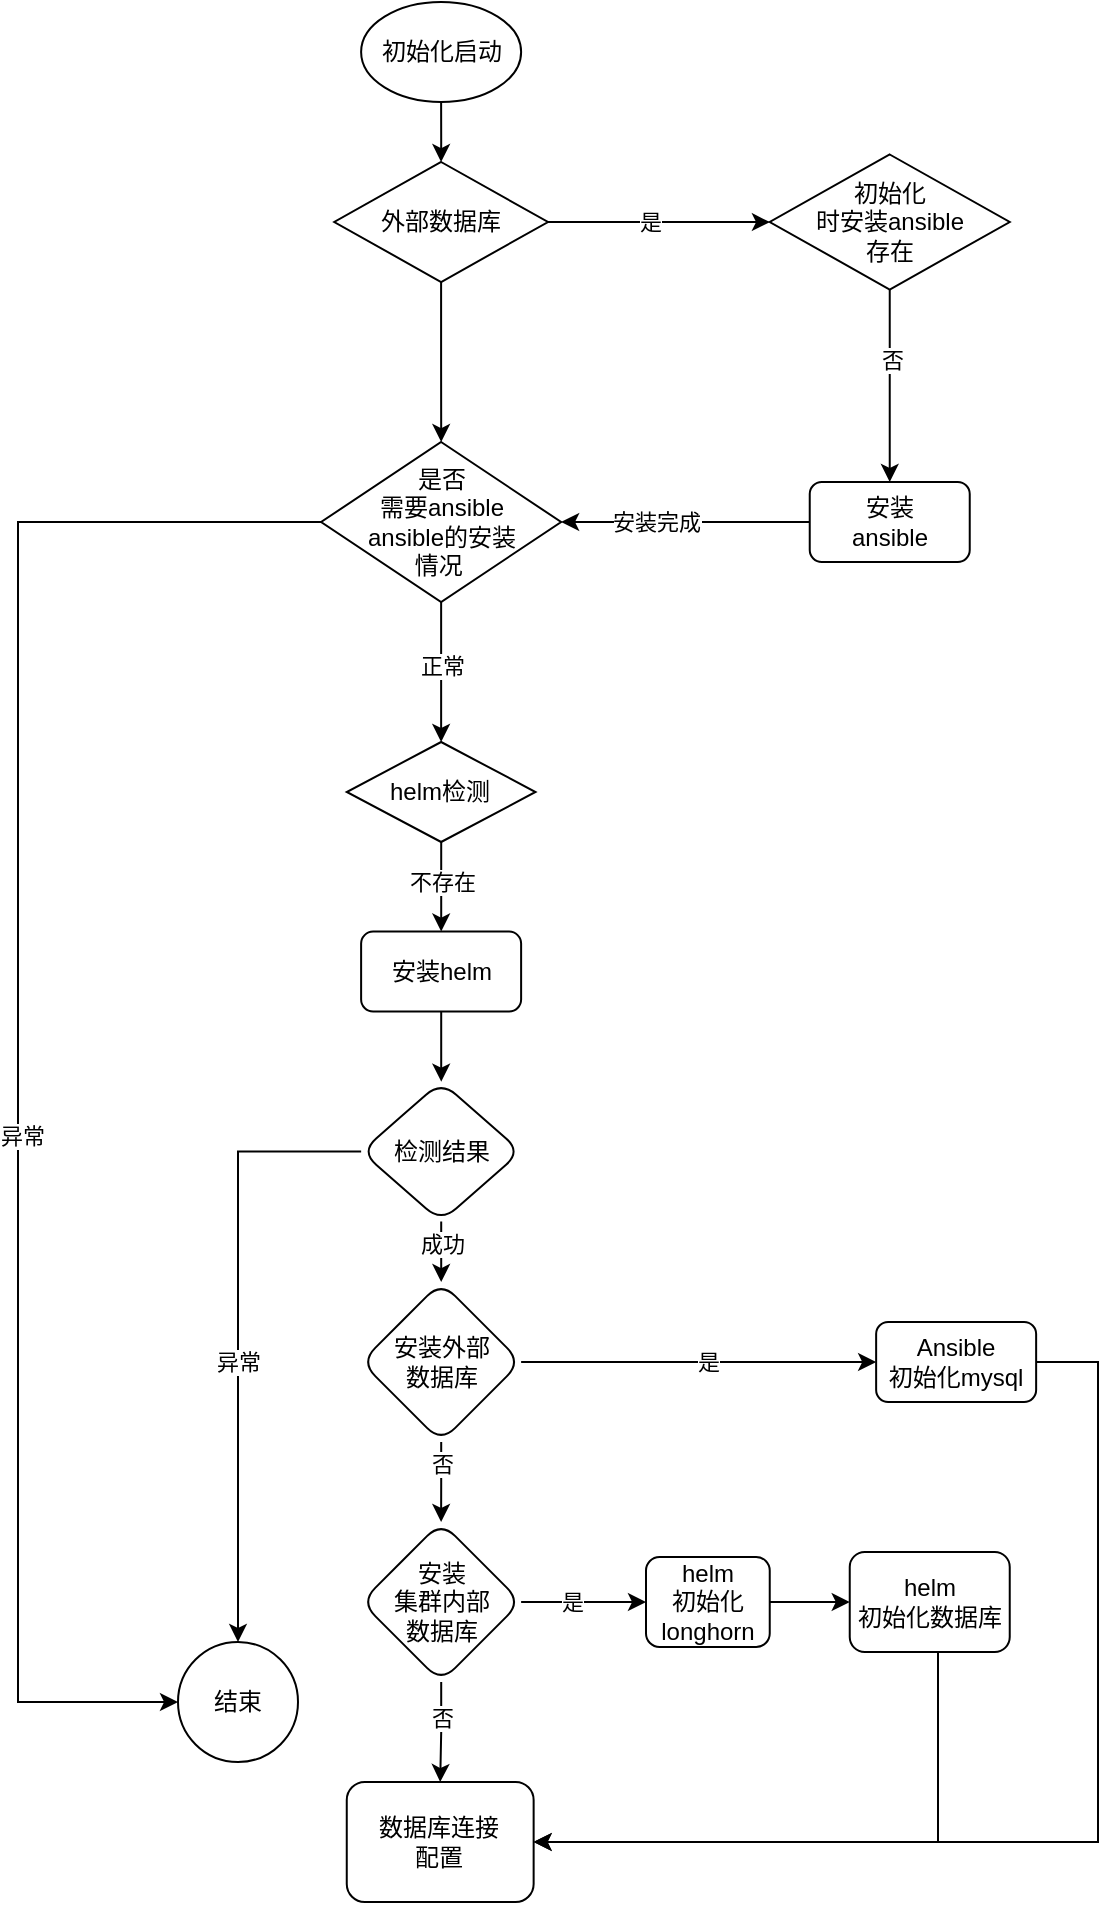 <mxfile version="20.2.7" type="github">
  <diagram id="YNanO80mSoGBEf5pRlkH" name="第 1 页">
    <mxGraphModel dx="782" dy="730" grid="1" gridSize="10" guides="1" tooltips="1" connect="1" arrows="1" fold="1" page="1" pageScale="1" pageWidth="827" pageHeight="1169" math="0" shadow="0">
      <root>
        <mxCell id="0" />
        <mxCell id="1" parent="0" />
        <mxCell id="ACvmPrUbvzh30jpPwEL5-62" value="" style="edgeStyle=orthogonalEdgeStyle;rounded=0;orthogonalLoop=1;jettySize=auto;html=1;" edge="1" parent="1" source="ACvmPrUbvzh30jpPwEL5-2" target="ACvmPrUbvzh30jpPwEL5-39">
          <mxGeometry relative="1" as="geometry" />
        </mxCell>
        <mxCell id="ACvmPrUbvzh30jpPwEL5-2" value="安装helm" style="rounded=1;whiteSpace=wrap;html=1;" vertex="1" parent="1">
          <mxGeometry x="271.56" y="504.79" width="80" height="40" as="geometry" />
        </mxCell>
        <mxCell id="ACvmPrUbvzh30jpPwEL5-50" style="edgeStyle=orthogonalEdgeStyle;rounded=0;orthogonalLoop=1;jettySize=auto;html=1;" edge="1" parent="1" source="ACvmPrUbvzh30jpPwEL5-3" target="ACvmPrUbvzh30jpPwEL5-48">
          <mxGeometry relative="1" as="geometry" />
        </mxCell>
        <mxCell id="ACvmPrUbvzh30jpPwEL5-51" value="安装完成" style="edgeLabel;html=1;align=center;verticalAlign=middle;resizable=0;points=[];" vertex="1" connectable="0" parent="ACvmPrUbvzh30jpPwEL5-50">
          <mxGeometry x="0.91" y="1" relative="1" as="geometry">
            <mxPoint x="41" y="-1" as="offset" />
          </mxGeometry>
        </mxCell>
        <mxCell id="ACvmPrUbvzh30jpPwEL5-3" value="安装&lt;br&gt;ansible" style="rounded=1;whiteSpace=wrap;html=1;" vertex="1" parent="1">
          <mxGeometry x="495.87" y="280" width="80" height="40" as="geometry" />
        </mxCell>
        <mxCell id="ACvmPrUbvzh30jpPwEL5-6" value="" style="edgeStyle=orthogonalEdgeStyle;rounded=0;orthogonalLoop=1;jettySize=auto;html=1;" edge="1" parent="1" source="ACvmPrUbvzh30jpPwEL5-4" target="ACvmPrUbvzh30jpPwEL5-5">
          <mxGeometry relative="1" as="geometry" />
        </mxCell>
        <mxCell id="ACvmPrUbvzh30jpPwEL5-4" value="初始化启动" style="ellipse;whiteSpace=wrap;html=1;" vertex="1" parent="1">
          <mxGeometry x="271.56" y="40" width="80" height="50" as="geometry" />
        </mxCell>
        <mxCell id="ACvmPrUbvzh30jpPwEL5-49" value="" style="edgeStyle=orthogonalEdgeStyle;rounded=0;orthogonalLoop=1;jettySize=auto;html=1;" edge="1" parent="1" source="ACvmPrUbvzh30jpPwEL5-5" target="ACvmPrUbvzh30jpPwEL5-48">
          <mxGeometry relative="1" as="geometry" />
        </mxCell>
        <mxCell id="ACvmPrUbvzh30jpPwEL5-5" value="外部数据库" style="rhombus;whiteSpace=wrap;html=1;" vertex="1" parent="1">
          <mxGeometry x="258.13" y="120" width="106.87" height="60" as="geometry" />
        </mxCell>
        <mxCell id="ACvmPrUbvzh30jpPwEL5-14" value="" style="edgeStyle=orthogonalEdgeStyle;rounded=0;orthogonalLoop=1;jettySize=auto;html=1;exitX=1;exitY=0.5;exitDx=0;exitDy=0;" edge="1" parent="1" source="ACvmPrUbvzh30jpPwEL5-5" target="ACvmPrUbvzh30jpPwEL5-13">
          <mxGeometry relative="1" as="geometry">
            <mxPoint x="498.13" y="150" as="sourcePoint" />
          </mxGeometry>
        </mxCell>
        <mxCell id="ACvmPrUbvzh30jpPwEL5-15" value="是" style="edgeLabel;html=1;align=center;verticalAlign=middle;resizable=0;points=[];" vertex="1" connectable="0" parent="ACvmPrUbvzh30jpPwEL5-14">
          <mxGeometry x="0.827" relative="1" as="geometry">
            <mxPoint x="-51" as="offset" />
          </mxGeometry>
        </mxCell>
        <mxCell id="ACvmPrUbvzh30jpPwEL5-16" value="" style="edgeStyle=orthogonalEdgeStyle;rounded=0;orthogonalLoop=1;jettySize=auto;html=1;" edge="1" parent="1" source="ACvmPrUbvzh30jpPwEL5-13" target="ACvmPrUbvzh30jpPwEL5-3">
          <mxGeometry relative="1" as="geometry" />
        </mxCell>
        <mxCell id="ACvmPrUbvzh30jpPwEL5-80" value="否" style="edgeLabel;html=1;align=center;verticalAlign=middle;resizable=0;points=[];" vertex="1" connectable="0" parent="ACvmPrUbvzh30jpPwEL5-16">
          <mxGeometry x="-0.279" y="1" relative="1" as="geometry">
            <mxPoint as="offset" />
          </mxGeometry>
        </mxCell>
        <mxCell id="ACvmPrUbvzh30jpPwEL5-13" value="初始化&lt;br&gt;时安装ansible&lt;br&gt;存在" style="rhombus;whiteSpace=wrap;html=1;" vertex="1" parent="1">
          <mxGeometry x="475.87" y="116.25" width="120" height="67.5" as="geometry" />
        </mxCell>
        <mxCell id="ACvmPrUbvzh30jpPwEL5-26" value="" style="edgeStyle=orthogonalEdgeStyle;rounded=0;orthogonalLoop=1;jettySize=auto;html=1;" edge="1" parent="1" source="ACvmPrUbvzh30jpPwEL5-23" target="ACvmPrUbvzh30jpPwEL5-2">
          <mxGeometry relative="1" as="geometry" />
        </mxCell>
        <mxCell id="ACvmPrUbvzh30jpPwEL5-27" value="不存在" style="edgeLabel;html=1;align=center;verticalAlign=middle;resizable=0;points=[];" vertex="1" connectable="0" parent="ACvmPrUbvzh30jpPwEL5-26">
          <mxGeometry x="0.746" y="1" relative="1" as="geometry">
            <mxPoint x="-1" y="-19" as="offset" />
          </mxGeometry>
        </mxCell>
        <mxCell id="ACvmPrUbvzh30jpPwEL5-23" value="helm检测" style="rhombus;whiteSpace=wrap;html=1;" vertex="1" parent="1">
          <mxGeometry x="264.38" y="410" width="94.37" height="50" as="geometry" />
        </mxCell>
        <mxCell id="ACvmPrUbvzh30jpPwEL5-63" style="edgeStyle=orthogonalEdgeStyle;rounded=0;orthogonalLoop=1;jettySize=auto;html=1;" edge="1" parent="1" source="ACvmPrUbvzh30jpPwEL5-39" target="ACvmPrUbvzh30jpPwEL5-59">
          <mxGeometry relative="1" as="geometry" />
        </mxCell>
        <mxCell id="ACvmPrUbvzh30jpPwEL5-64" value="异常" style="edgeLabel;html=1;align=center;verticalAlign=middle;resizable=0;points=[];" vertex="1" connectable="0" parent="ACvmPrUbvzh30jpPwEL5-63">
          <mxGeometry x="0.967" y="3" relative="1" as="geometry">
            <mxPoint x="-3" y="-135" as="offset" />
          </mxGeometry>
        </mxCell>
        <mxCell id="ACvmPrUbvzh30jpPwEL5-68" value="" style="edgeStyle=orthogonalEdgeStyle;rounded=0;orthogonalLoop=1;jettySize=auto;html=1;" edge="1" parent="1" source="ACvmPrUbvzh30jpPwEL5-39" target="ACvmPrUbvzh30jpPwEL5-67">
          <mxGeometry relative="1" as="geometry" />
        </mxCell>
        <mxCell id="ACvmPrUbvzh30jpPwEL5-81" value="成功" style="edgeLabel;html=1;align=center;verticalAlign=middle;resizable=0;points=[];" vertex="1" connectable="0" parent="ACvmPrUbvzh30jpPwEL5-68">
          <mxGeometry x="0.777" relative="1" as="geometry">
            <mxPoint y="-14" as="offset" />
          </mxGeometry>
        </mxCell>
        <mxCell id="ACvmPrUbvzh30jpPwEL5-39" value="检测结果" style="rhombus;whiteSpace=wrap;html=1;rounded=1;" vertex="1" parent="1">
          <mxGeometry x="271.56" y="579.79" width="80" height="70" as="geometry" />
        </mxCell>
        <mxCell id="ACvmPrUbvzh30jpPwEL5-52" style="edgeStyle=orthogonalEdgeStyle;rounded=0;orthogonalLoop=1;jettySize=auto;html=1;entryX=0.5;entryY=0;entryDx=0;entryDy=0;" edge="1" parent="1" source="ACvmPrUbvzh30jpPwEL5-48" target="ACvmPrUbvzh30jpPwEL5-23">
          <mxGeometry relative="1" as="geometry" />
        </mxCell>
        <mxCell id="ACvmPrUbvzh30jpPwEL5-58" value="正常" style="edgeLabel;html=1;align=center;verticalAlign=middle;resizable=0;points=[];" vertex="1" connectable="0" parent="ACvmPrUbvzh30jpPwEL5-52">
          <mxGeometry x="-0.105" relative="1" as="geometry">
            <mxPoint as="offset" />
          </mxGeometry>
        </mxCell>
        <mxCell id="ACvmPrUbvzh30jpPwEL5-60" value="" style="edgeStyle=orthogonalEdgeStyle;rounded=0;orthogonalLoop=1;jettySize=auto;html=1;" edge="1" parent="1" source="ACvmPrUbvzh30jpPwEL5-48" target="ACvmPrUbvzh30jpPwEL5-59">
          <mxGeometry relative="1" as="geometry">
            <Array as="points">
              <mxPoint x="100" y="300" />
              <mxPoint x="100" y="890" />
            </Array>
          </mxGeometry>
        </mxCell>
        <mxCell id="ACvmPrUbvzh30jpPwEL5-61" value="异常" style="edgeLabel;html=1;align=center;verticalAlign=middle;resizable=0;points=[];" vertex="1" connectable="0" parent="ACvmPrUbvzh30jpPwEL5-60">
          <mxGeometry x="0.81" relative="1" as="geometry">
            <mxPoint y="-283" as="offset" />
          </mxGeometry>
        </mxCell>
        <mxCell id="ACvmPrUbvzh30jpPwEL5-48" value="是否&lt;br&gt;需要ansible&lt;br&gt;ansible的安装&lt;br&gt;情况&amp;nbsp;" style="rhombus;whiteSpace=wrap;html=1;rounded=0;" vertex="1" parent="1">
          <mxGeometry x="251.56" y="260" width="120" height="80" as="geometry" />
        </mxCell>
        <mxCell id="ACvmPrUbvzh30jpPwEL5-59" value="结束" style="ellipse;whiteSpace=wrap;html=1;rounded=0;" vertex="1" parent="1">
          <mxGeometry x="180" y="860" width="60" height="60" as="geometry" />
        </mxCell>
        <mxCell id="ACvmPrUbvzh30jpPwEL5-70" value="" style="edgeStyle=orthogonalEdgeStyle;rounded=0;orthogonalLoop=1;jettySize=auto;html=1;" edge="1" parent="1" source="ACvmPrUbvzh30jpPwEL5-67" target="ACvmPrUbvzh30jpPwEL5-69">
          <mxGeometry relative="1" as="geometry" />
        </mxCell>
        <mxCell id="ACvmPrUbvzh30jpPwEL5-73" value="是" style="edgeLabel;html=1;align=center;verticalAlign=middle;resizable=0;points=[];" vertex="1" connectable="0" parent="ACvmPrUbvzh30jpPwEL5-70">
          <mxGeometry x="0.882" y="1" relative="1" as="geometry">
            <mxPoint x="-74" y="1" as="offset" />
          </mxGeometry>
        </mxCell>
        <mxCell id="ACvmPrUbvzh30jpPwEL5-72" value="" style="edgeStyle=orthogonalEdgeStyle;rounded=0;orthogonalLoop=1;jettySize=auto;html=1;" edge="1" parent="1" source="ACvmPrUbvzh30jpPwEL5-67">
          <mxGeometry relative="1" as="geometry">
            <mxPoint x="311.56" y="800" as="targetPoint" />
          </mxGeometry>
        </mxCell>
        <mxCell id="ACvmPrUbvzh30jpPwEL5-82" value="否" style="edgeLabel;html=1;align=center;verticalAlign=middle;resizable=0;points=[];" vertex="1" connectable="0" parent="ACvmPrUbvzh30jpPwEL5-72">
          <mxGeometry x="0.72" y="1" relative="1" as="geometry">
            <mxPoint x="-1" y="-24" as="offset" />
          </mxGeometry>
        </mxCell>
        <mxCell id="ACvmPrUbvzh30jpPwEL5-67" value="安装外部&lt;br&gt;数据库" style="rhombus;whiteSpace=wrap;html=1;rounded=1;" vertex="1" parent="1">
          <mxGeometry x="271.56" y="680" width="80" height="80" as="geometry" />
        </mxCell>
        <mxCell id="ACvmPrUbvzh30jpPwEL5-88" style="edgeStyle=orthogonalEdgeStyle;rounded=0;orthogonalLoop=1;jettySize=auto;html=1;entryX=1;entryY=0.5;entryDx=0;entryDy=0;" edge="1" parent="1" source="ACvmPrUbvzh30jpPwEL5-69" target="ACvmPrUbvzh30jpPwEL5-83">
          <mxGeometry relative="1" as="geometry">
            <mxPoint x="660" y="970" as="targetPoint" />
            <Array as="points">
              <mxPoint x="640" y="720" />
              <mxPoint x="640" y="960" />
            </Array>
          </mxGeometry>
        </mxCell>
        <mxCell id="ACvmPrUbvzh30jpPwEL5-69" value="Ansible&lt;br&gt;初始化mysql" style="whiteSpace=wrap;html=1;rounded=1;" vertex="1" parent="1">
          <mxGeometry x="529.07" y="700" width="80" height="40" as="geometry" />
        </mxCell>
        <mxCell id="ACvmPrUbvzh30jpPwEL5-76" value="" style="edgeStyle=orthogonalEdgeStyle;rounded=0;orthogonalLoop=1;jettySize=auto;html=1;" edge="1" parent="1" source="ACvmPrUbvzh30jpPwEL5-74" target="ACvmPrUbvzh30jpPwEL5-75">
          <mxGeometry relative="1" as="geometry" />
        </mxCell>
        <mxCell id="ACvmPrUbvzh30jpPwEL5-79" value="是" style="edgeLabel;html=1;align=center;verticalAlign=middle;resizable=0;points=[];" vertex="1" connectable="0" parent="ACvmPrUbvzh30jpPwEL5-76">
          <mxGeometry x="-0.184" relative="1" as="geometry">
            <mxPoint as="offset" />
          </mxGeometry>
        </mxCell>
        <mxCell id="ACvmPrUbvzh30jpPwEL5-84" value="" style="edgeStyle=orthogonalEdgeStyle;rounded=0;orthogonalLoop=1;jettySize=auto;html=1;" edge="1" parent="1" source="ACvmPrUbvzh30jpPwEL5-74" target="ACvmPrUbvzh30jpPwEL5-83">
          <mxGeometry relative="1" as="geometry" />
        </mxCell>
        <mxCell id="ACvmPrUbvzh30jpPwEL5-85" value="否" style="edgeLabel;html=1;align=center;verticalAlign=middle;resizable=0;points=[];" vertex="1" connectable="0" parent="ACvmPrUbvzh30jpPwEL5-84">
          <mxGeometry x="-0.296" relative="1" as="geometry">
            <mxPoint as="offset" />
          </mxGeometry>
        </mxCell>
        <mxCell id="ACvmPrUbvzh30jpPwEL5-74" value="安装&lt;br&gt;集群内部&lt;br&gt;数据库" style="rhombus;whiteSpace=wrap;html=1;rounded=1;" vertex="1" parent="1">
          <mxGeometry x="271.56" y="800" width="80" height="80" as="geometry" />
        </mxCell>
        <mxCell id="ACvmPrUbvzh30jpPwEL5-78" value="" style="edgeStyle=orthogonalEdgeStyle;rounded=0;orthogonalLoop=1;jettySize=auto;html=1;" edge="1" parent="1" source="ACvmPrUbvzh30jpPwEL5-75" target="ACvmPrUbvzh30jpPwEL5-77">
          <mxGeometry relative="1" as="geometry" />
        </mxCell>
        <mxCell id="ACvmPrUbvzh30jpPwEL5-75" value="helm&lt;br&gt;初始化longhorn" style="whiteSpace=wrap;html=1;rounded=1;" vertex="1" parent="1">
          <mxGeometry x="414" y="817.5" width="61.87" height="45" as="geometry" />
        </mxCell>
        <mxCell id="ACvmPrUbvzh30jpPwEL5-87" style="edgeStyle=orthogonalEdgeStyle;rounded=0;orthogonalLoop=1;jettySize=auto;html=1;entryX=1;entryY=0.5;entryDx=0;entryDy=0;" edge="1" parent="1" source="ACvmPrUbvzh30jpPwEL5-77" target="ACvmPrUbvzh30jpPwEL5-83">
          <mxGeometry relative="1" as="geometry">
            <mxPoint x="564.535" y="960" as="targetPoint" />
            <Array as="points">
              <mxPoint x="560" y="960" />
            </Array>
          </mxGeometry>
        </mxCell>
        <mxCell id="ACvmPrUbvzh30jpPwEL5-77" value="helm&lt;br&gt;初始化数据库" style="whiteSpace=wrap;html=1;rounded=1;" vertex="1" parent="1">
          <mxGeometry x="515.87" y="815" width="80" height="50" as="geometry" />
        </mxCell>
        <mxCell id="ACvmPrUbvzh30jpPwEL5-83" value="数据库连接&lt;br&gt;配置" style="rounded=1;whiteSpace=wrap;html=1;" vertex="1" parent="1">
          <mxGeometry x="264.38" y="930" width="93.44" height="60" as="geometry" />
        </mxCell>
      </root>
    </mxGraphModel>
  </diagram>
</mxfile>
